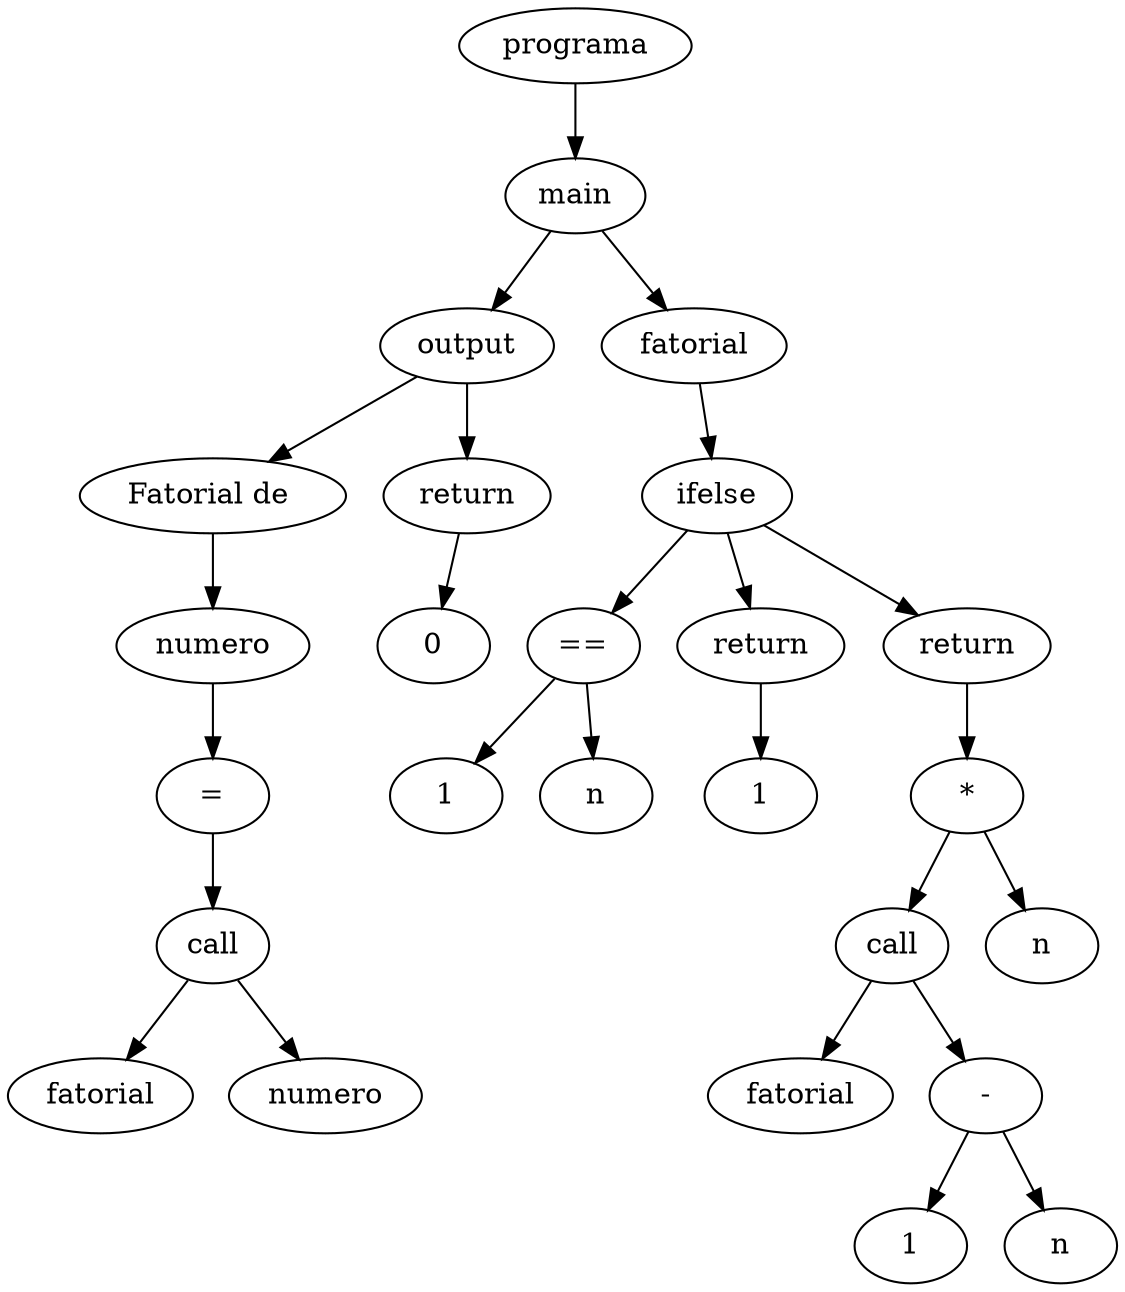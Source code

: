 digraph G {
node_0x16e8fb0 [label="programa"]
node_0x16e8890 [label="main"]
node_0x16e8fb0 -> node_0x16e8890
node_0x16e8730 [label="output"]
node_0x16e8890 -> node_0x16e8730
node_0x16e84b0 [label="Fatorial de "]
node_0x16e8730 -> node_0x16e84b0
node_0x16e8500 [label="numero"]
node_0x16e84b0 -> node_0x16e8500
node_0x16e8580 [label=" = "]
node_0x16e8500 -> node_0x16e8580
node_0x16e86c0 [label="call"]
node_0x16e8580 -> node_0x16e86c0
node_0x16e8620 [label="fatorial"]
node_0x16e86c0 -> node_0x16e8620
node_0x16e8670 [label="numero"]
node_0x16e86c0 -> node_0x16e8670
node_0x16e8820 [label="return"]
node_0x16e8730 -> node_0x16e8820
node_0x16e87d0 [label="0"]
node_0x16e8820 -> node_0x16e87d0
node_0x16e8f40 [label="fatorial"]
node_0x16e8890 -> node_0x16e8f40
node_0x16e8b80 [label="ifelse"]
node_0x16e8f40 -> node_0x16e8b80
node_0x16e8980 [label="=="]
node_0x16e8b80 -> node_0x16e8980
node_0x16e8a20 [label="1"]
node_0x16e8980 -> node_0x16e8a20
node_0x16e8930 [label="n"]
node_0x16e8980 -> node_0x16e8930
node_0x16e8b30 [label="return"]
node_0x16e8b80 -> node_0x16e8b30
node_0x16e8ae0 [label="1"]
node_0x16e8b30 -> node_0x16e8ae0
node_0x16e8ed0 [label="return"]
node_0x16e8b80 -> node_0x16e8ed0
node_0x16e8c40 [label="*"]
node_0x16e8ed0 -> node_0x16e8c40
node_0x16e8e40 [label="call"]
node_0x16e8c40 -> node_0x16e8e40
node_0x16e8c90 [label="fatorial"]
node_0x16e8e40 -> node_0x16e8c90
node_0x16e8d30 [label="-"]
node_0x16e8e40 -> node_0x16e8d30
node_0x16e8dd0 [label="1"]
node_0x16e8d30 -> node_0x16e8dd0
node_0x16e8ce0 [label="n"]
node_0x16e8d30 -> node_0x16e8ce0
node_0x16e8bf0 [label="n"]
node_0x16e8c40 -> node_0x16e8bf0
}
